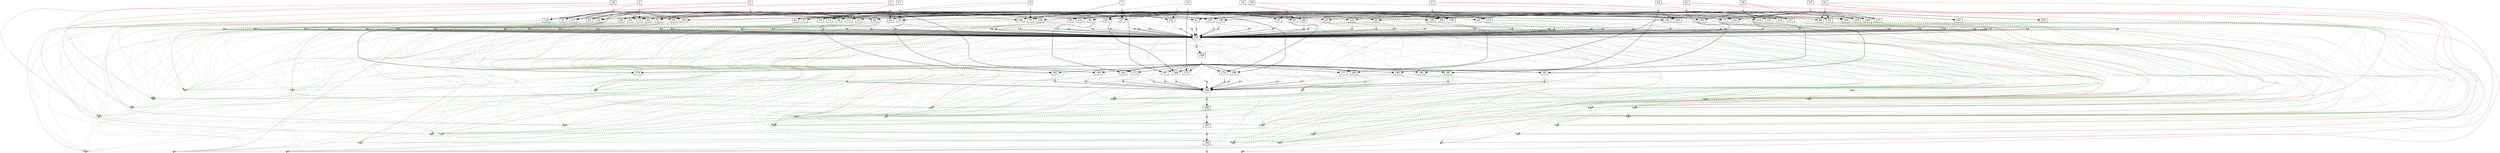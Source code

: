 strict digraph  {
	node [label="\N"];
	1	 [height=0,
		shape=rect,
		size=13.29,
		width=0];
	2	 [fillcolor=gray,
		height=0.1,
		label="",
		shape=rect,
		size=0,
		style=filled,
		width=0.1];
	1 -> 2	 [color=gray,
		size=12551172.0];
	201	 [fillcolor="#88bb88",
		height=0.1,
		label="",
		shape=rect,
		size=0,
		style=filled,
		width=0.1];
	1 -> 201	 [color="#dd7777",
		size=3381658.0,
		weight=0];
	202	 [fillcolor="#88bb88",
		height=0.1,
		label="",
		shape=rect,
		size=0,
		style=filled,
		width=0.1];
	1 -> 202	 [color="#dd7777",
		size=3381658.0,
		weight=0];
	33	 [height=0,
		shape=rect,
		size=10.55,
		width=0];
	2 -> 33	 [size=0];
	35	 [height=0,
		shape=rect,
		size=10.35,
		width=0];
	2 -> 35	 [size=0];
	37	 [height=0,
		shape=rect,
		size=10.59,
		width=0];
	2 -> 37	 [size=0];
	39	 [height=0,
		shape=rect,
		size=10.68,
		width=0];
	2 -> 39	 [size=0];
	47	 [height=0,
		shape=rect,
		size=10.54,
		width=0];
	2 -> 47	 [size=0];
	55	 [height=0,
		shape=rect,
		size=10.58,
		width=0];
	2 -> 55	 [size=0];
	71	 [height=0,
		shape=rect,
		size=10.48,
		width=0];
	2 -> 71	 [size=0];
	117	 [height=0,
		shape=rect,
		size=10.59,
		width=0];
	2 -> 117	 [size=0];
	121	 [height=0,
		shape=rect,
		size=10.42,
		width=0];
	2 -> 121	 [size=0];
	139	 [height=0,
		shape=rect,
		size=10.6,
		width=0];
	2 -> 139	 [size=0];
	161	 [height=0,
		shape=rect,
		size=11.07,
		width=0];
	2 -> 161	 [size=0];
	3	 [height=0,
		shape=rect,
		size=13.49,
		width=0];
	4	 [fillcolor=gray,
		height=0.1,
		label="",
		shape=rect,
		size=0,
		style=filled,
		width=0.1];
	3 -> 4	 [color=gray,
		size=12538916.0];
	203	 [fillcolor="#88bb88",
		height=0.1,
		label="",
		shape=rect,
		size=0,
		style=filled,
		width=0.1];
	3 -> 203	 [color="#dd7777",
		size=3381658.0,
		weight=0];
	204	 [fillcolor="#88bb88",
		height=0.1,
		label="",
		shape=rect,
		size=0,
		style=filled,
		width=0.1];
	3 -> 204	 [color="#dd7777",
		size=3381658.0,
		weight=0];
	41	 [height=0,
		shape=rect,
		size=10.58,
		width=0];
	4 -> 41	 [size=0];
	43	 [height=0,
		shape=rect,
		size=10.62,
		width=0];
	4 -> 43	 [size=0];
	45	 [height=0,
		shape=rect,
		size=10.55,
		width=0];
	4 -> 45	 [size=0];
	57	 [height=0,
		shape=rect,
		size=10.81,
		width=0];
	4 -> 57	 [size=0];
	105	 [height=0,
		shape=rect,
		size=10.55,
		width=0];
	4 -> 105	 [size=0];
	119	 [height=0,
		shape=rect,
		size=10.51,
		width=0];
	4 -> 119	 [size=0];
	149	 [height=0,
		shape=rect,
		size=10.61,
		width=0];
	4 -> 149	 [size=0];
	163	 [height=0,
		shape=rect,
		size=10.71,
		width=0];
	4 -> 163	 [size=0];
	5	 [height=0,
		shape=rect,
		size=13.71,
		width=0];
	6	 [fillcolor=gray,
		height=0.1,
		label="",
		shape=rect,
		size=0,
		style=filled,
		width=0.1];
	5 -> 6	 [color=gray,
		size=12562500.0];
	205	 [fillcolor="#88bb88",
		height=0.1,
		label="",
		shape=rect,
		size=0,
		style=filled,
		width=0.1];
	5 -> 205	 [color="#dd7777",
		size=3381658.0,
		weight=0];
	206	 [fillcolor="#88bb88",
		height=0.1,
		label="",
		shape=rect,
		size=0,
		style=filled,
		width=0.1];
	5 -> 206	 [color="#dd7777",
		size=3381658.0,
		weight=0];
	6 -> 47	 [size=0];
	49	 [height=0,
		shape=rect,
		size=10.6,
		width=0];
	6 -> 49	 [size=0];
	51	 [height=0,
		shape=rect,
		size=10.55,
		width=0];
	6 -> 51	 [size=0];
	53	 [height=0,
		shape=rect,
		size=10.44,
		width=0];
	6 -> 53	 [size=0];
	93	 [height=0,
		shape=rect,
		size=10.49,
		width=0];
	6 -> 93	 [size=0];
	165	 [height=0,
		shape=rect,
		size=10.32,
		width=0];
	6 -> 165	 [size=0];
	7	 [height=0,
		shape=rect,
		size=13.36,
		width=0];
	8	 [fillcolor=gray,
		height=0.1,
		label="",
		shape=rect,
		size=0,
		style=filled,
		width=0.1];
	7 -> 8	 [color=gray,
		size=12525738.0];
	207	 [fillcolor="#88bb88",
		height=0.1,
		label="",
		shape=rect,
		size=0,
		style=filled,
		width=0.1];
	7 -> 207	 [color="#dd7777",
		size=3381658.0,
		weight=0];
	208	 [fillcolor="#88bb88",
		height=0.1,
		label="",
		shape=rect,
		size=0,
		style=filled,
		width=0.1];
	7 -> 208	 [color="#dd7777",
		size=3381658.0,
		weight=0];
	8 -> 41	 [size=0];
	8 -> 55	 [size=0];
	8 -> 57	 [size=0];
	59	 [height=0,
		shape=rect,
		size=10.46,
		width=0];
	8 -> 59	 [size=0];
	61	 [height=0,
		shape=rect,
		size=10.63,
		width=0];
	8 -> 61	 [size=0];
	63	 [height=0,
		shape=rect,
		size=10.61,
		width=0];
	8 -> 63	 [size=0];
	65	 [height=0,
		shape=rect,
		size=10.57,
		width=0];
	8 -> 65	 [size=0];
	67	 [height=0,
		shape=rect,
		size=10.69,
		width=0];
	8 -> 67	 [size=0];
	69	 [height=0,
		shape=rect,
		size=10.6,
		width=0];
	8 -> 69	 [size=0];
	95	 [height=0,
		shape=rect,
		size=10.56,
		width=0];
	8 -> 95	 [size=0];
	141	 [height=0,
		shape=rect,
		size=10.62,
		width=0];
	8 -> 141	 [size=0];
	151	 [height=0,
		shape=rect,
		size=10.57,
		width=0];
	8 -> 151	 [size=0];
	167	 [height=0,
		shape=rect,
		size=10.87,
		width=0];
	8 -> 167	 [size=0];
	9	 [height=0,
		shape=rect,
		size=13.5,
		width=0];
	10	 [fillcolor=gray,
		height=0.1,
		label="",
		shape=rect,
		size=0,
		style=filled,
		width=0.1];
	9 -> 10	 [color=gray,
		size=12576398.0];
	209	 [fillcolor="#88bb88",
		height=0.1,
		label="",
		shape=rect,
		size=0,
		style=filled,
		width=0.1];
	9 -> 209	 [color="#dd7777",
		size=3381658.0,
		weight=0];
	210	 [fillcolor="#88bb88",
		height=0.1,
		label="",
		shape=rect,
		size=0,
		style=filled,
		width=0.1];
	9 -> 210	 [color="#dd7777",
		size=3381658.0,
		weight=0];
	10 -> 33	 [size=0];
	10 -> 71	 [size=0];
	73	 [height=0,
		shape=rect,
		size=10.45,
		width=0];
	10 -> 73	 [size=0];
	75	 [height=0,
		shape=rect,
		size=10.72,
		width=0];
	10 -> 75	 [size=0];
	77	 [height=0,
		shape=rect,
		size=10.4,
		width=0];
	10 -> 77	 [size=0];
	79	 [height=0,
		shape=rect,
		size=10.66,
		width=0];
	10 -> 79	 [size=0];
	107	 [height=0,
		shape=rect,
		size=10.72,
		width=0];
	10 -> 107	 [size=0];
	143	 [height=0,
		shape=rect,
		size=10.68,
		width=0];
	10 -> 143	 [size=0];
	169	 [height=0,
		shape=rect,
		size=10.6,
		width=0];
	10 -> 169	 [size=0];
	11	 [height=0,
		shape=rect,
		size=13.29,
		width=0];
	12	 [fillcolor=gray,
		height=0.1,
		label="",
		shape=rect,
		size=0,
		style=filled,
		width=0.1];
	11 -> 12	 [color=gray,
		size=12534558.0];
	211	 [fillcolor="#88bb88",
		height=0.1,
		label="",
		shape=rect,
		size=0,
		style=filled,
		width=0.1];
	11 -> 211	 [color="#dd7777",
		size=3381658.0,
		weight=0];
	212	 [fillcolor="#88bb88",
		height=0.1,
		label="",
		shape=rect,
		size=0,
		style=filled,
		width=0.1];
	11 -> 212	 [color="#dd7777",
		size=3381658.0,
		weight=0];
	12 -> 35	 [size=0];
	12 -> 51	 [size=0];
	12 -> 73	 [size=0];
	12 -> 79	 [size=0];
	81	 [height=0,
		shape=rect,
		size=10.67,
		width=0];
	12 -> 81	 [size=0];
	83	 [height=0,
		shape=rect,
		size=10.63,
		width=0];
	12 -> 83	 [size=0];
	123	 [height=0,
		shape=rect,
		size=10.28,
		width=0];
	12 -> 123	 [size=0];
	171	 [height=0,
		shape=rect,
		size=10.51,
		width=0];
	12 -> 171	 [size=0];
	13	 [height=0,
		shape=rect,
		size=13.35,
		width=0];
	14	 [fillcolor=gray,
		height=0.1,
		label="",
		shape=rect,
		size=0,
		style=filled,
		width=0.1];
	13 -> 14	 [color=gray,
		size=12533178.0];
	213	 [fillcolor="#88bb88",
		height=0.1,
		label="",
		shape=rect,
		size=0,
		style=filled,
		width=0.1];
	13 -> 213	 [color="#dd7777",
		size=3381658.0,
		weight=0];
	214	 [fillcolor="#88bb88",
		height=0.1,
		label="",
		shape=rect,
		size=0,
		style=filled,
		width=0.1];
	13 -> 214	 [color="#dd7777",
		size=3381658.0,
		weight=0];
	14 -> 59	 [size=0];
	14 -> 75	 [size=0];
	14 -> 83	 [size=0];
	85	 [height=0,
		shape=rect,
		size=10.6,
		width=0];
	14 -> 85	 [size=0];
	87	 [height=0,
		shape=rect,
		size=10.56,
		width=0];
	14 -> 87	 [size=0];
	89	 [height=0,
		shape=rect,
		size=10.52,
		width=0];
	14 -> 89	 [size=0];
	91	 [height=0,
		shape=rect,
		size=10.57,
		width=0];
	14 -> 91	 [size=0];
	97	 [height=0,
		shape=rect,
		size=10.63,
		width=0];
	14 -> 97	 [size=0];
	129	 [height=0,
		shape=rect,
		size=10.66,
		width=0];
	14 -> 129	 [size=0];
	173	 [height=0,
		shape=rect,
		size=10.58,
		width=0];
	14 -> 173	 [size=0];
	15	 [height=0,
		shape=rect,
		size=13.88,
		width=0];
	16	 [fillcolor=gray,
		height=0.1,
		label="",
		shape=rect,
		size=0,
		style=filled,
		width=0.1];
	15 -> 16	 [color=gray,
		size=12563358.0];
	215	 [fillcolor="#88bb88",
		height=0.1,
		label="",
		shape=rect,
		size=0,
		style=filled,
		width=0.1];
	15 -> 215	 [color="#dd7777",
		size=3381658.0,
		weight=0];
	216	 [fillcolor="#88bb88",
		height=0.1,
		label="",
		shape=rect,
		size=0,
		style=filled,
		width=0.1];
	15 -> 216	 [color="#dd7777",
		size=3381658.0,
		weight=0];
	16 -> 43	 [size=0];
	16 -> 53	 [size=0];
	16 -> 87	 [size=0];
	16 -> 93	 [size=0];
	16 -> 95	 [size=0];
	16 -> 97	 [size=0];
	99	 [height=0,
		shape=rect,
		size=10.59,
		width=0];
	16 -> 99	 [size=0];
	101	 [height=0,
		shape=rect,
		size=10.62,
		width=0];
	16 -> 101	 [size=0];
	103	 [height=0,
		shape=rect,
		size=10.67,
		width=0];
	16 -> 103	 [size=0];
	109	 [height=0,
		shape=rect,
		size=10.57,
		width=0];
	16 -> 109	 [size=0];
	125	 [height=0,
		shape=rect,
		size=10.76,
		width=0];
	16 -> 125	 [size=0];
	175	 [height=0,
		shape=rect,
		size=10.43,
		width=0];
	16 -> 175	 [size=0];
	17	 [height=0,
		shape=rect,
		size=13.5,
		width=0];
	18	 [fillcolor=gray,
		height=0.1,
		label="",
		shape=rect,
		size=0,
		style=filled,
		width=0.1];
	17 -> 18	 [color=gray,
		size=12571934.0];
	217	 [fillcolor="#88bb88",
		height=0.1,
		label="",
		shape=rect,
		size=0,
		style=filled,
		width=0.1];
	17 -> 217	 [color="#dd7777",
		size=3381658.0,
		weight=0];
	218	 [fillcolor="#88bb88",
		height=0.1,
		label="",
		shape=rect,
		size=0,
		style=filled,
		width=0.1];
	17 -> 218	 [color="#dd7777",
		size=3381658.0,
		weight=0];
	18 -> 99	 [size=0];
	18 -> 105	 [size=0];
	18 -> 107	 [size=0];
	18 -> 109	 [size=0];
	111	 [height=0,
		shape=rect,
		size=10.52,
		width=0];
	18 -> 111	 [size=0];
	113	 [height=0,
		shape=rect,
		size=10.48,
		width=0];
	18 -> 113	 [size=0];
	115	 [height=0,
		shape=rect,
		size=10.59,
		width=0];
	18 -> 115	 [size=0];
	177	 [height=0,
		shape=rect,
		size=10.73,
		width=0];
	18 -> 177	 [size=0];
	19	 [height=0,
		shape=rect,
		size=13.83,
		width=0];
	20	 [fillcolor=gray,
		height=0.1,
		label="",
		shape=rect,
		size=0,
		style=filled,
		width=0.1];
	19 -> 20	 [color=gray,
		size=12554650.0];
	219	 [fillcolor="#88bb88",
		height=0.1,
		label="",
		shape=rect,
		size=0,
		style=filled,
		width=0.1];
	19 -> 219	 [color="#dd7777",
		size=3381658.0,
		weight=0];
	220	 [fillcolor="#88bb88",
		height=0.1,
		label="",
		shape=rect,
		size=0,
		style=filled,
		width=0.1];
	19 -> 220	 [color="#dd7777",
		size=3381658.0,
		weight=0];
	20 -> 37	 [size=0];
	20 -> 61	 [size=0];
	20 -> 111	 [size=0];
	20 -> 117	 [size=0];
	20 -> 119	 [size=0];
	153	 [height=0,
		shape=rect,
		size=10.61,
		width=0];
	20 -> 153	 [size=0];
	179	 [height=0,
		shape=rect,
		size=10.67,
		width=0];
	20 -> 179	 [size=0];
	21	 [height=0,
		shape=rect,
		size=13.39,
		width=0];
	22	 [fillcolor=gray,
		height=0.1,
		label="",
		shape=rect,
		size=0,
		style=filled,
		width=0.1];
	21 -> 22	 [color=gray,
		size=12533576.0];
	221	 [fillcolor="#88bb88",
		height=0.1,
		label="",
		shape=rect,
		size=0,
		style=filled,
		width=0.1];
	21 -> 221	 [color="#dd7777",
		size=3381658.0,
		weight=0];
	222	 [fillcolor="#88bb88",
		height=0.1,
		label="",
		shape=rect,
		size=0,
		style=filled,
		width=0.1];
	21 -> 222	 [color="#dd7777",
		size=3381658.0,
		weight=0];
	22 -> 45	 [size=0];
	22 -> 121	 [size=0];
	22 -> 123	 [size=0];
	22 -> 125	 [size=0];
	127	 [height=0,
		shape=rect,
		size=10.67,
		width=0];
	22 -> 127	 [size=0];
	145	 [height=0,
		shape=rect,
		size=10.46,
		width=0];
	22 -> 145	 [size=0];
	181	 [height=0,
		shape=rect,
		size=10.69,
		width=0];
	22 -> 181	 [size=0];
	23	 [height=0,
		shape=rect,
		size=13.79,
		width=0];
	24	 [fillcolor=gray,
		height=0.1,
		label="",
		shape=rect,
		size=0,
		style=filled,
		width=0.1];
	23 -> 24	 [color=gray,
		size=12540288.0];
	223	 [fillcolor="#88bb88",
		height=0.1,
		label="",
		shape=rect,
		size=0,
		style=filled,
		width=0.1];
	23 -> 223	 [color="#dd7777",
		size=3381658.0,
		weight=0];
	224	 [fillcolor="#88bb88",
		height=0.1,
		label="",
		shape=rect,
		size=0,
		style=filled,
		width=0.1];
	23 -> 224	 [color="#dd7777",
		size=3381658.0,
		weight=0];
	24 -> 63	 [size=0];
	24 -> 101	 [size=0];
	183	 [height=0,
		shape=rect,
		size=10.43,
		width=0];
	24 -> 183	 [size=0];
	25	 [height=0,
		shape=rect,
		size=13.75,
		width=0];
	26	 [fillcolor=gray,
		height=0.1,
		label="",
		shape=rect,
		size=0,
		style=filled,
		width=0.1];
	25 -> 26	 [color=gray,
		size=12506088.0];
	225	 [fillcolor="#88bb88",
		height=0.1,
		label="",
		shape=rect,
		size=0,
		style=filled,
		width=0.1];
	25 -> 225	 [color="#dd7777",
		size=3381658.0,
		weight=0];
	226	 [fillcolor="#88bb88",
		height=0.1,
		label="",
		shape=rect,
		size=0,
		style=filled,
		width=0.1];
	25 -> 226	 [color="#dd7777",
		size=3381658.0,
		weight=0];
	26 -> 65	 [size=0];
	26 -> 81	 [size=0];
	26 -> 113	 [size=0];
	26 -> 127	 [size=0];
	26 -> 129	 [size=0];
	131	 [height=0,
		shape=rect,
		size=10.5,
		width=0];
	26 -> 131	 [size=0];
	133	 [height=0,
		shape=rect,
		size=10.58,
		width=0];
	26 -> 133	 [size=0];
	135	 [height=0,
		shape=rect,
		size=10.49,
		width=0];
	26 -> 135	 [size=0];
	137	 [height=0,
		shape=rect,
		size=10.64,
		width=0];
	26 -> 137	 [size=0];
	185	 [height=0,
		shape=rect,
		size=10.63,
		width=0];
	26 -> 185	 [size=0];
	27	 [height=0,
		shape=rect,
		size=13.53,
		width=0];
	28	 [fillcolor=gray,
		height=0.1,
		label="",
		shape=rect,
		size=0,
		style=filled,
		width=0.1];
	27 -> 28	 [color=gray,
		size=12528120.0];
	227	 [fillcolor="#88bb88",
		height=0.1,
		label="",
		shape=rect,
		size=0,
		style=filled,
		width=0.1];
	27 -> 227	 [color="#dd7777",
		size=3381658.0,
		weight=0];
	228	 [fillcolor="#88bb88",
		height=0.1,
		label="",
		shape=rect,
		size=0,
		style=filled,
		width=0.1];
	27 -> 228	 [color="#dd7777",
		size=3381658.0,
		weight=0];
	28 -> 103	 [size=0];
	28 -> 133	 [size=0];
	28 -> 139	 [size=0];
	28 -> 141	 [size=0];
	28 -> 143	 [size=0];
	28 -> 145	 [size=0];
	147	 [height=0,
		shape=rect,
		size=10.73,
		width=0];
	28 -> 147	 [size=0];
	187	 [height=0,
		shape=rect,
		size=10.59,
		width=0];
	28 -> 187	 [size=0];
	29	 [height=0,
		shape=rect,
		size=13.48,
		width=0];
	30	 [fillcolor=gray,
		height=0.1,
		label="",
		shape=rect,
		size=0,
		style=filled,
		width=0.1];
	29 -> 30	 [color=gray,
		size=12505926.0];
	229	 [fillcolor="#88bb88",
		height=0.1,
		label="",
		shape=rect,
		size=0,
		style=filled,
		width=0.1];
	29 -> 229	 [color="#dd7777",
		size=3381658.0,
		weight=0];
	230	 [fillcolor="#88bb88",
		height=0.1,
		label="",
		shape=rect,
		size=0,
		style=filled,
		width=0.1];
	29 -> 230	 [color="#dd7777",
		size=3381658.0,
		weight=0];
	30 -> 39	 [size=0];
	30 -> 67	 [size=0];
	30 -> 89	 [size=0];
	30 -> 115	 [size=0];
	30 -> 135	 [size=0];
	30 -> 149	 [size=0];
	30 -> 151	 [size=0];
	30 -> 153	 [size=0];
	189	 [height=0,
		shape=rect,
		size=10.6,
		width=0];
	30 -> 189	 [size=0];
	31	 [height=0,
		shape=rect,
		size=13.38,
		width=0];
	32	 [fillcolor=gray,
		height=0.1,
		label="",
		shape=rect,
		size=0,
		style=filled,
		width=0.1];
	31 -> 32	 [color=gray,
		size=12551690.0];
	231	 [fillcolor="#88bb88",
		height=0.1,
		label="",
		shape=rect,
		size=0,
		style=filled,
		width=0.1];
	31 -> 231	 [color="#dd7777",
		size=3381658.0,
		weight=0];
	232	 [fillcolor="#88bb88",
		height=0.1,
		label="",
		shape=rect,
		size=0,
		style=filled,
		width=0.1];
	31 -> 232	 [color="#dd7777",
		size=3381658.0,
		weight=0];
	32 -> 69	 [size=0];
	32 -> 77	 [size=0];
	32 -> 91	 [size=0];
	32 -> 137	 [size=0];
	155	 [height=0,
		shape=rect,
		size=10.44,
		width=0];
	32 -> 155	 [size=0];
	191	 [height=0,
		shape=rect,
		size=10.51,
		width=0];
	32 -> 191	 [size=0];
	34	 [fillcolor=gray,
		height=0.1,
		label="",
		shape=rect,
		size=0,
		style=filled,
		width=0.1];
	33 -> 34	 [color=gray,
		size=17023040.0];
	33 -> 201	 [color="#77aa77",
		size=0,
		style=dashed,
		weight=0];
	33 -> 202	 [color="#77aa77",
		size=0,
		style=dashed,
		weight=0];
	33 -> 209	 [color="#77aa77",
		size=0,
		style=dashed,
		weight=0];
	33 -> 210	 [color="#77aa77",
		size=0,
		style=dashed,
		weight=0];
	157	 [height=0,
		shape=rect,
		size=4.96,
		width=0];
	34 -> 157	 [size=339934.0];
	36	 [fillcolor=gray,
		height=0.1,
		label="",
		shape=rect,
		size=0,
		style=filled,
		width=0.1];
	35 -> 36	 [color=gray,
		size=16981200.0];
	35 -> 201	 [color="#77aa77",
		size=0,
		style=dashed,
		weight=0];
	35 -> 202	 [color="#77aa77",
		size=0,
		style=dashed,
		weight=0];
	35 -> 211	 [color="#77aa77",
		size=0,
		style=dashed,
		weight=0];
	35 -> 212	 [color="#77aa77",
		size=0,
		style=dashed,
		weight=0];
	36 -> 157	 [size=339934.0];
	38	 [fillcolor=gray,
		height=0.1,
		label="",
		shape=rect,
		size=0,
		style=filled,
		width=0.1];
	37 -> 38	 [color=gray,
		size=17001292.0];
	37 -> 201	 [color="#77aa77",
		size=0,
		style=dashed,
		weight=0];
	37 -> 202	 [color="#77aa77",
		size=0,
		style=dashed,
		weight=0];
	37 -> 219	 [color="#77aa77",
		size=0,
		style=dashed,
		weight=0];
	37 -> 220	 [color="#77aa77",
		size=0,
		style=dashed,
		weight=0];
	38 -> 157	 [size=339934.0];
	40	 [fillcolor=gray,
		height=0.1,
		label="",
		shape=rect,
		size=0,
		style=filled,
		width=0.1];
	39 -> 40	 [color=gray,
		size=16952568.0];
	39 -> 201	 [color="#77aa77",
		size=0,
		style=dashed,
		weight=0];
	39 -> 202	 [color="#77aa77",
		size=0,
		style=dashed,
		weight=0];
	39 -> 229	 [color="#77aa77",
		size=0,
		style=dashed,
		weight=0];
	39 -> 230	 [color="#77aa77",
		size=0,
		style=dashed,
		weight=0];
	40 -> 157	 [size=339934.0];
	42	 [fillcolor=gray,
		height=0.1,
		label="",
		shape=rect,
		size=0,
		style=filled,
		width=0.1];
	41 -> 42	 [color=gray,
		size=16960124.0];
	41 -> 203	 [color="#77aa77",
		size=0,
		style=dashed,
		weight=0];
	41 -> 204	 [color="#77aa77",
		size=0,
		style=dashed,
		weight=0];
	41 -> 207	 [color="#77aa77",
		size=0,
		style=dashed,
		weight=0];
	41 -> 208	 [color="#77aa77",
		size=0,
		style=dashed,
		weight=0];
	42 -> 157	 [size=339934.0];
	44	 [fillcolor=gray,
		height=0.1,
		label="",
		shape=rect,
		size=0,
		style=filled,
		width=0.1];
	43 -> 44	 [color=gray,
		size=16997744.0];
	43 -> 203	 [color="#77aa77",
		size=0,
		style=dashed,
		weight=0];
	43 -> 204	 [color="#77aa77",
		size=0,
		style=dashed,
		weight=0];
	43 -> 215	 [color="#77aa77",
		size=0,
		style=dashed,
		weight=0];
	43 -> 216	 [color="#77aa77",
		size=0,
		style=dashed,
		weight=0];
	44 -> 157	 [size=339934.0];
	46	 [fillcolor=gray,
		height=0.1,
		label="",
		shape=rect,
		size=0,
		style=filled,
		width=0.1];
	45 -> 46	 [color=gray,
		size=16967962.0];
	45 -> 203	 [color="#77aa77",
		size=0,
		style=dashed,
		weight=0];
	45 -> 204	 [color="#77aa77",
		size=0,
		style=dashed,
		weight=0];
	45 -> 221	 [color="#77aa77",
		size=0,
		style=dashed,
		weight=0];
	45 -> 222	 [color="#77aa77",
		size=0,
		style=dashed,
		weight=0];
	46 -> 157	 [size=339934.0];
	48	 [fillcolor=gray,
		height=0.1,
		label="",
		shape=rect,
		size=0,
		style=filled,
		width=0.1];
	47 -> 48	 [color=gray,
		size=17009142.0];
	47 -> 201	 [color="#77aa77",
		size=0,
		style=dashed,
		weight=0];
	47 -> 202	 [color="#77aa77",
		size=0,
		style=dashed,
		weight=0];
	47 -> 205	 [color="#77aa77",
		size=0,
		style=dashed,
		weight=0];
	47 -> 206	 [color="#77aa77",
		size=0,
		style=dashed,
		weight=0];
	48 -> 157	 [size=339934.0];
	50	 [fillcolor=gray,
		height=0.1,
		label="",
		shape=rect,
		size=0,
		style=filled,
		width=0.1];
	49 -> 50	 [color=gray,
		size=8680354.0];
	49 -> 205	 [color="#77aa77",
		size=0,
		style=dashed,
		weight=0];
	49 -> 206	 [color="#77aa77",
		size=0,
		style=dashed,
		weight=0];
	50 -> 157	 [size=339934.0];
	52	 [fillcolor=gray,
		height=0.1,
		label="",
		shape=rect,
		size=0,
		style=filled,
		width=0.1];
	51 -> 52	 [color=gray,
		size=16992528.0];
	51 -> 205	 [color="#77aa77",
		size=0,
		style=dashed,
		weight=0];
	51 -> 206	 [color="#77aa77",
		size=0,
		style=dashed,
		weight=0];
	51 -> 211	 [color="#77aa77",
		size=0,
		style=dashed,
		weight=0];
	51 -> 212	 [color="#77aa77",
		size=0,
		style=dashed,
		weight=0];
	52 -> 157	 [size=339934.0];
	54	 [fillcolor=gray,
		height=0.1,
		label="",
		shape=rect,
		size=0,
		style=filled,
		width=0.1];
	53 -> 54	 [color=gray,
		size=17021328.0];
	53 -> 205	 [color="#77aa77",
		size=0,
		style=dashed,
		weight=0];
	53 -> 206	 [color="#77aa77",
		size=0,
		style=dashed,
		weight=0];
	53 -> 215	 [color="#77aa77",
		size=0,
		style=dashed,
		weight=0];
	53 -> 216	 [color="#77aa77",
		size=0,
		style=dashed,
		weight=0];
	54 -> 157	 [size=339934.0];
	56	 [fillcolor=gray,
		height=0.1,
		label="",
		shape=rect,
		size=0,
		style=filled,
		width=0.1];
	55 -> 56	 [color=gray,
		size=16972380.0];
	55 -> 201	 [color="#77aa77",
		size=0,
		style=dashed,
		weight=0];
	55 -> 202	 [color="#77aa77",
		size=0,
		style=dashed,
		weight=0];
	55 -> 207	 [color="#77aa77",
		size=0,
		style=dashed,
		weight=0];
	55 -> 208	 [color="#77aa77",
		size=0,
		style=dashed,
		weight=0];
	56 -> 157	 [size=339934.0];
	58	 [fillcolor=gray,
		height=0.1,
		label="",
		shape=rect,
		size=0,
		style=filled,
		width=0.1];
	57 -> 58	 [color=gray,
		size=16960124.0];
	57 -> 203	 [color="#77aa77",
		size=0,
		style=dashed,
		weight=0];
	57 -> 204	 [color="#77aa77",
		size=0,
		style=dashed,
		weight=0];
	57 -> 207	 [color="#77aa77",
		size=0,
		style=dashed,
		weight=0];
	57 -> 208	 [color="#77aa77",
		size=0,
		style=dashed,
		weight=0];
	58 -> 157	 [size=339934.0];
	60	 [fillcolor=gray,
		height=0.1,
		label="",
		shape=rect,
		size=0,
		style=filled,
		width=0.1];
	59 -> 60	 [color=gray,
		size=16954386.0];
	59 -> 207	 [color="#77aa77",
		size=0,
		style=dashed,
		weight=0];
	59 -> 208	 [color="#77aa77",
		size=0,
		style=dashed,
		weight=0];
	59 -> 213	 [color="#77aa77",
		size=0,
		style=dashed,
		weight=0];
	59 -> 214	 [color="#77aa77",
		size=0,
		style=dashed,
		weight=0];
	60 -> 157	 [size=339934.0];
	62	 [fillcolor=gray,
		height=0.1,
		label="",
		shape=rect,
		size=0,
		style=filled,
		width=0.1];
	61 -> 62	 [color=gray,
		size=16975858.0];
	61 -> 207	 [color="#77aa77",
		size=0,
		style=dashed,
		weight=0];
	61 -> 208	 [color="#77aa77",
		size=0,
		style=dashed,
		weight=0];
	61 -> 219	 [color="#77aa77",
		size=0,
		style=dashed,
		weight=0];
	61 -> 220	 [color="#77aa77",
		size=0,
		style=dashed,
		weight=0];
	62 -> 157	 [size=339934.0];
	64	 [fillcolor=gray,
		height=0.1,
		label="",
		shape=rect,
		size=0,
		style=filled,
		width=0.1];
	63 -> 64	 [color=gray,
		size=16961496.0];
	63 -> 207	 [color="#77aa77",
		size=0,
		style=dashed,
		weight=0];
	63 -> 208	 [color="#77aa77",
		size=0,
		style=dashed,
		weight=0];
	63 -> 223	 [color="#77aa77",
		size=0,
		style=dashed,
		weight=0];
	63 -> 224	 [color="#77aa77",
		size=0,
		style=dashed,
		weight=0];
	64 -> 157	 [size=339934.0];
	66	 [fillcolor=gray,
		height=0.1,
		label="",
		shape=rect,
		size=0,
		style=filled,
		width=0.1];
	65 -> 66	 [color=gray,
		size=16927296.0];
	65 -> 207	 [color="#77aa77",
		size=0,
		style=dashed,
		weight=0];
	65 -> 208	 [color="#77aa77",
		size=0,
		style=dashed,
		weight=0];
	65 -> 225	 [color="#77aa77",
		size=0,
		style=dashed,
		weight=0];
	65 -> 226	 [color="#77aa77",
		size=0,
		style=dashed,
		weight=0];
	66 -> 157	 [size=339934.0];
	68	 [fillcolor=gray,
		height=0.1,
		label="",
		shape=rect,
		size=0,
		style=filled,
		width=0.1];
	67 -> 68	 [color=gray,
		size=16927134.0];
	67 -> 207	 [color="#77aa77",
		size=0,
		style=dashed,
		weight=0];
	67 -> 208	 [color="#77aa77",
		size=0,
		style=dashed,
		weight=0];
	67 -> 229	 [color="#77aa77",
		size=0,
		style=dashed,
		weight=0];
	67 -> 230	 [color="#77aa77",
		size=0,
		style=dashed,
		weight=0];
	68 -> 157	 [size=339934.0];
	70	 [fillcolor=gray,
		height=0.1,
		label="",
		shape=rect,
		size=0,
		style=filled,
		width=0.1];
	69 -> 70	 [color=gray,
		size=16972898.0];
	69 -> 207	 [color="#77aa77",
		size=0,
		style=dashed,
		weight=0];
	69 -> 208	 [color="#77aa77",
		size=0,
		style=dashed,
		weight=0];
	69 -> 231	 [color="#77aa77",
		size=0,
		style=dashed,
		weight=0];
	69 -> 232	 [color="#77aa77",
		size=0,
		style=dashed,
		weight=0];
	70 -> 157	 [size=339934.0];
	72	 [fillcolor=gray,
		height=0.1,
		label="",
		shape=rect,
		size=0,
		style=filled,
		width=0.1];
	71 -> 72	 [color=gray,
		size=17023040.0];
	71 -> 201	 [color="#77aa77",
		size=0,
		style=dashed,
		weight=0];
	71 -> 202	 [color="#77aa77",
		size=0,
		style=dashed,
		weight=0];
	71 -> 209	 [color="#77aa77",
		size=0,
		style=dashed,
		weight=0];
	71 -> 210	 [color="#77aa77",
		size=0,
		style=dashed,
		weight=0];
	72 -> 157	 [size=339934.0];
	74	 [fillcolor=gray,
		height=0.1,
		label="",
		shape=rect,
		size=0,
		style=filled,
		width=0.1];
	73 -> 74	 [color=gray,
		size=17006426.0];
	73 -> 209	 [color="#77aa77",
		size=0,
		style=dashed,
		weight=0];
	73 -> 210	 [color="#77aa77",
		size=0,
		style=dashed,
		weight=0];
	73 -> 211	 [color="#77aa77",
		size=0,
		style=dashed,
		weight=0];
	73 -> 212	 [color="#77aa77",
		size=0,
		style=dashed,
		weight=0];
	74 -> 157	 [size=339934.0];
	76	 [fillcolor=gray,
		height=0.1,
		label="",
		shape=rect,
		size=0,
		style=filled,
		width=0.1];
	75 -> 76	 [color=gray,
		size=17005046.0];
	75 -> 209	 [color="#77aa77",
		size=0,
		style=dashed,
		weight=0];
	75 -> 210	 [color="#77aa77",
		size=0,
		style=dashed,
		weight=0];
	75 -> 213	 [color="#77aa77",
		size=0,
		style=dashed,
		weight=0];
	75 -> 214	 [color="#77aa77",
		size=0,
		style=dashed,
		weight=0];
	76 -> 157	 [size=339934.0];
	78	 [fillcolor=gray,
		height=0.1,
		label="",
		shape=rect,
		size=0,
		style=filled,
		width=0.1];
	77 -> 78	 [color=gray,
		size=17023558.0];
	77 -> 209	 [color="#77aa77",
		size=0,
		style=dashed,
		weight=0];
	77 -> 210	 [color="#77aa77",
		size=0,
		style=dashed,
		weight=0];
	77 -> 231	 [color="#77aa77",
		size=0,
		style=dashed,
		weight=0];
	77 -> 232	 [color="#77aa77",
		size=0,
		style=dashed,
		weight=0];
	78 -> 157	 [size=339934.0];
	80	 [fillcolor=gray,
		height=0.1,
		label="",
		shape=rect,
		size=0,
		style=filled,
		width=0.1];
	79 -> 80	 [color=gray,
		size=17006426.0];
	79 -> 209	 [color="#77aa77",
		size=0,
		style=dashed,
		weight=0];
	79 -> 210	 [color="#77aa77",
		size=0,
		style=dashed,
		weight=0];
	79 -> 211	 [color="#77aa77",
		size=0,
		style=dashed,
		weight=0];
	79 -> 212	 [color="#77aa77",
		size=0,
		style=dashed,
		weight=0];
	80 -> 157	 [size=339934.0];
	82	 [fillcolor=gray,
		height=0.1,
		label="",
		shape=rect,
		size=0,
		style=filled,
		width=0.1];
	81 -> 82	 [color=gray,
		size=16936116.0];
	81 -> 211	 [color="#77aa77",
		size=0,
		style=dashed,
		weight=0];
	81 -> 212	 [color="#77aa77",
		size=0,
		style=dashed,
		weight=0];
	81 -> 225	 [color="#77aa77",
		size=0,
		style=dashed,
		weight=0];
	81 -> 226	 [color="#77aa77",
		size=0,
		style=dashed,
		weight=0];
	82 -> 157	 [size=339934.0];
	84	 [fillcolor=gray,
		height=0.1,
		label="",
		shape=rect,
		size=0,
		style=filled,
		width=0.1];
	83 -> 84	 [color=gray,
		size=16963206.0];
	83 -> 211	 [color="#77aa77",
		size=0,
		style=dashed,
		weight=0];
	83 -> 212	 [color="#77aa77",
		size=0,
		style=dashed,
		weight=0];
	83 -> 213	 [color="#77aa77",
		size=0,
		style=dashed,
		weight=0];
	83 -> 214	 [color="#77aa77",
		size=0,
		style=dashed,
		weight=0];
	84 -> 157	 [size=339934.0];
	86	 [fillcolor=gray,
		height=0.1,
		label="",
		shape=rect,
		size=0,
		style=filled,
		width=0.1];
	85 -> 86	 [color=gray,
		size=8651032.0];
	85 -> 213	 [color="#77aa77",
		size=0,
		style=dashed,
		weight=0];
	85 -> 214	 [color="#77aa77",
		size=0,
		style=dashed,
		weight=0];
	86 -> 157	 [size=339934.0];
	88	 [fillcolor=gray,
		height=0.1,
		label="",
		shape=rect,
		size=0,
		style=filled,
		width=0.1];
	87 -> 88	 [color=gray,
		size=16992006.0];
	87 -> 213	 [color="#77aa77",
		size=0,
		style=dashed,
		weight=0];
	87 -> 214	 [color="#77aa77",
		size=0,
		style=dashed,
		weight=0];
	87 -> 215	 [color="#77aa77",
		size=0,
		style=dashed,
		weight=0];
	87 -> 216	 [color="#77aa77",
		size=0,
		style=dashed,
		weight=0];
	88 -> 157	 [size=339934.0];
	90	 [fillcolor=gray,
		height=0.1,
		label="",
		shape=rect,
		size=0,
		style=filled,
		width=0.1];
	89 -> 90	 [color=gray,
		size=16934574.0];
	89 -> 213	 [color="#77aa77",
		size=0,
		style=dashed,
		weight=0];
	89 -> 214	 [color="#77aa77",
		size=0,
		style=dashed,
		weight=0];
	89 -> 229	 [color="#77aa77",
		size=0,
		style=dashed,
		weight=0];
	89 -> 230	 [color="#77aa77",
		size=0,
		style=dashed,
		weight=0];
	90 -> 157	 [size=339934.0];
	92	 [fillcolor=gray,
		height=0.1,
		label="",
		shape=rect,
		size=0,
		style=filled,
		width=0.1];
	91 -> 92	 [color=gray,
		size=16980338.0];
	91 -> 213	 [color="#77aa77",
		size=0,
		style=dashed,
		weight=0];
	91 -> 214	 [color="#77aa77",
		size=0,
		style=dashed,
		weight=0];
	91 -> 231	 [color="#77aa77",
		size=0,
		style=dashed,
		weight=0];
	91 -> 232	 [color="#77aa77",
		size=0,
		style=dashed,
		weight=0];
	92 -> 157	 [size=339934.0];
	94	 [fillcolor=gray,
		height=0.1,
		label="",
		shape=rect,
		size=0,
		style=filled,
		width=0.1];
	93 -> 94	 [color=gray,
		size=17021328.0];
	93 -> 205	 [color="#77aa77",
		size=0,
		style=dashed,
		weight=0];
	93 -> 206	 [color="#77aa77",
		size=0,
		style=dashed,
		weight=0];
	93 -> 215	 [color="#77aa77",
		size=0,
		style=dashed,
		weight=0];
	93 -> 216	 [color="#77aa77",
		size=0,
		style=dashed,
		weight=0];
	94 -> 157	 [size=339934.0];
	96	 [fillcolor=gray,
		height=0.1,
		label="",
		shape=rect,
		size=0,
		style=filled,
		width=0.1];
	95 -> 96	 [color=gray,
		size=16984566.0];
	95 -> 207	 [color="#77aa77",
		size=0,
		style=dashed,
		weight=0];
	95 -> 208	 [color="#77aa77",
		size=0,
		style=dashed,
		weight=0];
	95 -> 215	 [color="#77aa77",
		size=0,
		style=dashed,
		weight=0];
	95 -> 216	 [color="#77aa77",
		size=0,
		style=dashed,
		weight=0];
	96 -> 157	 [size=339934.0];
	98	 [fillcolor=gray,
		height=0.1,
		label="",
		shape=rect,
		size=0,
		style=filled,
		width=0.1];
	97 -> 98	 [color=gray,
		size=16992006.0];
	97 -> 213	 [color="#77aa77",
		size=0,
		style=dashed,
		weight=0];
	97 -> 214	 [color="#77aa77",
		size=0,
		style=dashed,
		weight=0];
	97 -> 215	 [color="#77aa77",
		size=0,
		style=dashed,
		weight=0];
	97 -> 216	 [color="#77aa77",
		size=0,
		style=dashed,
		weight=0];
	98 -> 157	 [size=339934.0];
	100	 [fillcolor=gray,
		height=0.1,
		label="",
		shape=rect,
		size=0,
		style=filled,
		width=0.1];
	99 -> 100	 [color=gray,
		size=17030762.0];
	99 -> 215	 [color="#77aa77",
		size=0,
		style=dashed,
		weight=0];
	99 -> 216	 [color="#77aa77",
		size=0,
		style=dashed,
		weight=0];
	99 -> 217	 [color="#77aa77",
		size=0,
		style=dashed,
		weight=0];
	99 -> 218	 [color="#77aa77",
		size=0,
		style=dashed,
		weight=0];
	100 -> 157	 [size=339934.0];
	102	 [fillcolor=gray,
		height=0.1,
		label="",
		shape=rect,
		size=0,
		style=filled,
		width=0.1];
	101 -> 102	 [color=gray,
		size=16999116.0];
	101 -> 215	 [color="#77aa77",
		size=0,
		style=dashed,
		weight=0];
	101 -> 216	 [color="#77aa77",
		size=0,
		style=dashed,
		weight=0];
	101 -> 223	 [color="#77aa77",
		size=0,
		style=dashed,
		weight=0];
	101 -> 224	 [color="#77aa77",
		size=0,
		style=dashed,
		weight=0];
	102 -> 157	 [size=339934.0];
	104	 [fillcolor=gray,
		height=0.1,
		label="",
		shape=rect,
		size=0,
		style=filled,
		width=0.1];
	103 -> 104	 [color=gray,
		size=16986948.0];
	103 -> 215	 [color="#77aa77",
		size=0,
		style=dashed,
		weight=0];
	103 -> 216	 [color="#77aa77",
		size=0,
		style=dashed,
		weight=0];
	103 -> 227	 [color="#77aa77",
		size=0,
		style=dashed,
		weight=0];
	103 -> 228	 [color="#77aa77",
		size=0,
		style=dashed,
		weight=0];
	104 -> 157	 [size=339934.0];
	106	 [fillcolor=gray,
		height=0.1,
		label="",
		shape=rect,
		size=0,
		style=filled,
		width=0.1];
	105 -> 106	 [color=gray,
		size=17006320.0];
	105 -> 203	 [color="#77aa77",
		size=0,
		style=dashed,
		weight=0];
	105 -> 204	 [color="#77aa77",
		size=0,
		style=dashed,
		weight=0];
	105 -> 217	 [color="#77aa77",
		size=0,
		style=dashed,
		weight=0];
	105 -> 218	 [color="#77aa77",
		size=0,
		style=dashed,
		weight=0];
	106 -> 157	 [size=339934.0];
	108	 [fillcolor=gray,
		height=0.1,
		label="",
		shape=rect,
		size=0,
		style=filled,
		width=0.1];
	107 -> 108	 [color=gray,
		size=17043802.0];
	107 -> 209	 [color="#77aa77",
		size=0,
		style=dashed,
		weight=0];
	107 -> 210	 [color="#77aa77",
		size=0,
		style=dashed,
		weight=0];
	107 -> 217	 [color="#77aa77",
		size=0,
		style=dashed,
		weight=0];
	107 -> 218	 [color="#77aa77",
		size=0,
		style=dashed,
		weight=0];
	108 -> 157	 [size=339934.0];
	110	 [fillcolor=gray,
		height=0.1,
		label="",
		shape=rect,
		size=0,
		style=filled,
		width=0.1];
	109 -> 110	 [color=gray,
		size=17030762.0];
	109 -> 215	 [color="#77aa77",
		size=0,
		style=dashed,
		weight=0];
	109 -> 216	 [color="#77aa77",
		size=0,
		style=dashed,
		weight=0];
	109 -> 217	 [color="#77aa77",
		size=0,
		style=dashed,
		weight=0];
	109 -> 218	 [color="#77aa77",
		size=0,
		style=dashed,
		weight=0];
	110 -> 157	 [size=339934.0];
	112	 [fillcolor=gray,
		height=0.1,
		label="",
		shape=rect,
		size=0,
		style=filled,
		width=0.1];
	111 -> 112	 [color=gray,
		size=17022054.0];
	111 -> 217	 [color="#77aa77",
		size=0,
		style=dashed,
		weight=0];
	111 -> 218	 [color="#77aa77",
		size=0,
		style=dashed,
		weight=0];
	111 -> 219	 [color="#77aa77",
		size=0,
		style=dashed,
		weight=0];
	111 -> 220	 [color="#77aa77",
		size=0,
		style=dashed,
		weight=0];
	112 -> 157	 [size=339934.0];
	114	 [fillcolor=gray,
		height=0.1,
		label="",
		shape=rect,
		size=0,
		style=filled,
		width=0.1];
	113 -> 114	 [color=gray,
		size=16973492.0];
	113 -> 217	 [color="#77aa77",
		size=0,
		style=dashed,
		weight=0];
	113 -> 218	 [color="#77aa77",
		size=0,
		style=dashed,
		weight=0];
	113 -> 225	 [color="#77aa77",
		size=0,
		style=dashed,
		weight=0];
	113 -> 226	 [color="#77aa77",
		size=0,
		style=dashed,
		weight=0];
	114 -> 157	 [size=339934.0];
	116	 [fillcolor=gray,
		height=0.1,
		label="",
		shape=rect,
		size=0,
		style=filled,
		width=0.1];
	115 -> 116	 [color=gray,
		size=16973330.0];
	115 -> 217	 [color="#77aa77",
		size=0,
		style=dashed,
		weight=0];
	115 -> 218	 [color="#77aa77",
		size=0,
		style=dashed,
		weight=0];
	115 -> 229	 [color="#77aa77",
		size=0,
		style=dashed,
		weight=0];
	115 -> 230	 [color="#77aa77",
		size=0,
		style=dashed,
		weight=0];
	116 -> 157	 [size=339934.0];
	118	 [fillcolor=gray,
		height=0.1,
		label="",
		shape=rect,
		size=0,
		style=filled,
		width=0.1];
	117 -> 118	 [color=gray,
		size=17001292.0];
	117 -> 201	 [color="#77aa77",
		size=0,
		style=dashed,
		weight=0];
	117 -> 202	 [color="#77aa77",
		size=0,
		style=dashed,
		weight=0];
	117 -> 219	 [color="#77aa77",
		size=0,
		style=dashed,
		weight=0];
	117 -> 220	 [color="#77aa77",
		size=0,
		style=dashed,
		weight=0];
	118 -> 157	 [size=339934.0];
	120	 [fillcolor=gray,
		height=0.1,
		label="",
		shape=rect,
		size=0,
		style=filled,
		width=0.1];
	119 -> 120	 [color=gray,
		size=16989036.0];
	119 -> 203	 [color="#77aa77",
		size=0,
		style=dashed,
		weight=0];
	119 -> 204	 [color="#77aa77",
		size=0,
		style=dashed,
		weight=0];
	119 -> 219	 [color="#77aa77",
		size=0,
		style=dashed,
		weight=0];
	119 -> 220	 [color="#77aa77",
		size=0,
		style=dashed,
		weight=0];
	120 -> 157	 [size=339934.0];
	122	 [fillcolor=gray,
		height=0.1,
		label="",
		shape=rect,
		size=0,
		style=filled,
		width=0.1];
	121 -> 122	 [color=gray,
		size=16980218.0];
	121 -> 201	 [color="#77aa77",
		size=0,
		style=dashed,
		weight=0];
	121 -> 202	 [color="#77aa77",
		size=0,
		style=dashed,
		weight=0];
	121 -> 221	 [color="#77aa77",
		size=0,
		style=dashed,
		weight=0];
	121 -> 222	 [color="#77aa77",
		size=0,
		style=dashed,
		weight=0];
	122 -> 157	 [size=339934.0];
	124	 [fillcolor=gray,
		height=0.1,
		label="",
		shape=rect,
		size=0,
		style=filled,
		width=0.1];
	123 -> 124	 [color=gray,
		size=16963604.0];
	123 -> 211	 [color="#77aa77",
		size=0,
		style=dashed,
		weight=0];
	123 -> 212	 [color="#77aa77",
		size=0,
		style=dashed,
		weight=0];
	123 -> 221	 [color="#77aa77",
		size=0,
		style=dashed,
		weight=0];
	123 -> 222	 [color="#77aa77",
		size=0,
		style=dashed,
		weight=0];
	124 -> 157	 [size=339934.0];
	126	 [fillcolor=gray,
		height=0.1,
		label="",
		shape=rect,
		size=0,
		style=filled,
		width=0.1];
	125 -> 126	 [color=gray,
		size=16992404.0];
	125 -> 215	 [color="#77aa77",
		size=0,
		style=dashed,
		weight=0];
	125 -> 216	 [color="#77aa77",
		size=0,
		style=dashed,
		weight=0];
	125 -> 221	 [color="#77aa77",
		size=0,
		style=dashed,
		weight=0];
	125 -> 222	 [color="#77aa77",
		size=0,
		style=dashed,
		weight=0];
	126 -> 157	 [size=339934.0];
	128	 [fillcolor=gray,
		height=0.1,
		label="",
		shape=rect,
		size=0,
		style=filled,
		width=0.1];
	127 -> 128	 [color=gray,
		size=16935134.0];
	127 -> 221	 [color="#77aa77",
		size=0,
		style=dashed,
		weight=0];
	127 -> 222	 [color="#77aa77",
		size=0,
		style=dashed,
		weight=0];
	127 -> 225	 [color="#77aa77",
		size=0,
		style=dashed,
		weight=0];
	127 -> 226	 [color="#77aa77",
		size=0,
		style=dashed,
		weight=0];
	128 -> 157	 [size=339934.0];
	130	 [fillcolor=gray,
		height=0.1,
		label="",
		shape=rect,
		size=0,
		style=filled,
		width=0.1];
	129 -> 130	 [color=gray,
		size=16934736.0];
	129 -> 213	 [color="#77aa77",
		size=0,
		style=dashed,
		weight=0];
	129 -> 214	 [color="#77aa77",
		size=0,
		style=dashed,
		weight=0];
	129 -> 225	 [color="#77aa77",
		size=0,
		style=dashed,
		weight=0];
	129 -> 226	 [color="#77aa77",
		size=0,
		style=dashed,
		weight=0];
	130 -> 157	 [size=339934.0];
	132	 [fillcolor=gray,
		height=0.1,
		label="",
		shape=rect,
		size=0,
		style=filled,
		width=0.1];
	131 -> 132	 [color=gray,
		size=8623942.0];
	131 -> 225	 [color="#77aa77",
		size=0,
		style=dashed,
		weight=0];
	131 -> 226	 [color="#77aa77",
		size=0,
		style=dashed,
		weight=0];
	132 -> 157	 [size=339934.0];
	134	 [fillcolor=gray,
		height=0.1,
		label="",
		shape=rect,
		size=0,
		style=filled,
		width=0.1];
	133 -> 134	 [color=gray,
		size=16929678.0];
	133 -> 225	 [color="#77aa77",
		size=0,
		style=dashed,
		weight=0];
	133 -> 226	 [color="#77aa77",
		size=0,
		style=dashed,
		weight=0];
	133 -> 227	 [color="#77aa77",
		size=0,
		style=dashed,
		weight=0];
	133 -> 228	 [color="#77aa77",
		size=0,
		style=dashed,
		weight=0];
	134 -> 157	 [size=339934.0];
	136	 [fillcolor=gray,
		height=0.1,
		label="",
		shape=rect,
		size=0,
		style=filled,
		width=0.1];
	135 -> 136	 [color=gray,
		size=16907484.0];
	135 -> 225	 [color="#77aa77",
		size=0,
		style=dashed,
		weight=0];
	135 -> 226	 [color="#77aa77",
		size=0,
		style=dashed,
		weight=0];
	135 -> 229	 [color="#77aa77",
		size=0,
		style=dashed,
		weight=0];
	135 -> 230	 [color="#77aa77",
		size=0,
		style=dashed,
		weight=0];
	136 -> 157	 [size=339934.0];
	138	 [fillcolor=gray,
		height=0.1,
		label="",
		shape=rect,
		size=0,
		style=filled,
		width=0.1];
	137 -> 138	 [color=gray,
		size=16953248.0];
	137 -> 225	 [color="#77aa77",
		size=0,
		style=dashed,
		weight=0];
	137 -> 226	 [color="#77aa77",
		size=0,
		style=dashed,
		weight=0];
	137 -> 231	 [color="#77aa77",
		size=0,
		style=dashed,
		weight=0];
	137 -> 232	 [color="#77aa77",
		size=0,
		style=dashed,
		weight=0];
	138 -> 157	 [size=339934.0];
	140	 [fillcolor=gray,
		height=0.1,
		label="",
		shape=rect,
		size=0,
		style=filled,
		width=0.1];
	139 -> 140	 [color=gray,
		size=16974762.0];
	139 -> 201	 [color="#77aa77",
		size=0,
		style=dashed,
		weight=0];
	139 -> 202	 [color="#77aa77",
		size=0,
		style=dashed,
		weight=0];
	139 -> 227	 [color="#77aa77",
		size=0,
		style=dashed,
		weight=0];
	139 -> 228	 [color="#77aa77",
		size=0,
		style=dashed,
		weight=0];
	140 -> 157	 [size=339934.0];
	142	 [fillcolor=gray,
		height=0.1,
		label="",
		shape=rect,
		size=0,
		style=filled,
		width=0.1];
	141 -> 142	 [color=gray,
		size=16949328.0];
	141 -> 207	 [color="#77aa77",
		size=0,
		style=dashed,
		weight=0];
	141 -> 208	 [color="#77aa77",
		size=0,
		style=dashed,
		weight=0];
	141 -> 227	 [color="#77aa77",
		size=0,
		style=dashed,
		weight=0];
	141 -> 228	 [color="#77aa77",
		size=0,
		style=dashed,
		weight=0];
	142 -> 157	 [size=339934.0];
	144	 [fillcolor=gray,
		height=0.1,
		label="",
		shape=rect,
		size=0,
		style=filled,
		width=0.1];
	143 -> 144	 [color=gray,
		size=16999988.0];
	143 -> 209	 [color="#77aa77",
		size=0,
		style=dashed,
		weight=0];
	143 -> 210	 [color="#77aa77",
		size=0,
		style=dashed,
		weight=0];
	143 -> 227	 [color="#77aa77",
		size=0,
		style=dashed,
		weight=0];
	143 -> 228	 [color="#77aa77",
		size=0,
		style=dashed,
		weight=0];
	144 -> 157	 [size=339934.0];
	146	 [fillcolor=gray,
		height=0.1,
		label="",
		shape=rect,
		size=0,
		style=filled,
		width=0.1];
	145 -> 146	 [color=gray,
		size=16957166.0];
	145 -> 221	 [color="#77aa77",
		size=0,
		style=dashed,
		weight=0];
	145 -> 222	 [color="#77aa77",
		size=0,
		style=dashed,
		weight=0];
	145 -> 227	 [color="#77aa77",
		size=0,
		style=dashed,
		weight=0];
	145 -> 228	 [color="#77aa77",
		size=0,
		style=dashed,
		weight=0];
	146 -> 157	 [size=339934.0];
	148	 [fillcolor=gray,
		height=0.1,
		label="",
		shape=rect,
		size=0,
		style=filled,
		width=0.1];
	147 -> 148	 [color=gray,
		size=8645974.0];
	147 -> 227	 [color="#77aa77",
		size=0,
		style=dashed,
		weight=0];
	147 -> 228	 [color="#77aa77",
		size=0,
		style=dashed,
		weight=0];
	148 -> 157	 [size=339934.0];
	150	 [fillcolor=gray,
		height=0.1,
		label="",
		shape=rect,
		size=0,
		style=filled,
		width=0.1];
	149 -> 150	 [color=gray,
		size=16940312.0];
	149 -> 203	 [color="#77aa77",
		size=0,
		style=dashed,
		weight=0];
	149 -> 204	 [color="#77aa77",
		size=0,
		style=dashed,
		weight=0];
	149 -> 229	 [color="#77aa77",
		size=0,
		style=dashed,
		weight=0];
	149 -> 230	 [color="#77aa77",
		size=0,
		style=dashed,
		weight=0];
	150 -> 157	 [size=339934.0];
	152	 [fillcolor=gray,
		height=0.1,
		label="",
		shape=rect,
		size=0,
		style=filled,
		width=0.1];
	151 -> 152	 [color=gray,
		size=16927134.0];
	151 -> 207	 [color="#77aa77",
		size=0,
		style=dashed,
		weight=0];
	151 -> 208	 [color="#77aa77",
		size=0,
		style=dashed,
		weight=0];
	151 -> 229	 [color="#77aa77",
		size=0,
		style=dashed,
		weight=0];
	151 -> 230	 [color="#77aa77",
		size=0,
		style=dashed,
		weight=0];
	152 -> 157	 [size=339934.0];
	154	 [fillcolor=gray,
		height=0.1,
		label="",
		shape=rect,
		size=0,
		style=filled,
		width=0.1];
	153 -> 154	 [color=gray,
		size=16956046.0];
	153 -> 219	 [color="#77aa77",
		size=0,
		style=dashed,
		weight=0];
	153 -> 220	 [color="#77aa77",
		size=0,
		style=dashed,
		weight=0];
	153 -> 229	 [color="#77aa77",
		size=0,
		style=dashed,
		weight=0];
	153 -> 230	 [color="#77aa77",
		size=0,
		style=dashed,
		weight=0];
	154 -> 157	 [size=339934.0];
	156	 [fillcolor=gray,
		height=0.1,
		label="",
		shape=rect,
		size=0,
		style=filled,
		width=0.1];
	155 -> 156	 [color=gray,
		size=8669544.0];
	155 -> 231	 [color="#77aa77",
		size=0,
		style=dashed,
		weight=0];
	155 -> 232	 [color="#77aa77",
		size=0,
		style=dashed,
		weight=0];
	156 -> 157	 [size=339934.0];
	158	 [fillcolor=gray,
		height=0.1,
		label="",
		shape=rect,
		size=0,
		style=filled,
		width=0.1];
	157 -> 158	 [color=gray,
		size=14707.0];
	159	 [height=0,
		shape=rect,
		size=10.77,
		width=0];
	158 -> 159	 [size=13017.0];
	160	 [fillcolor=gray,
		height=0.1,
		label="",
		shape=rect,
		size=0,
		style=filled,
		width=0.1];
	159 -> 160	 [color=gray,
		size=3530.0];
	233	 [fillcolor="#88bb88",
		height=0.1,
		label="",
		shape=rect,
		size=0,
		style=filled,
		width=0.1];
	159 -> 233	 [color="#dd7777",
		size=3381658.0,
		weight=0];
	160 -> 161	 [size=0];
	160 -> 163	 [size=0];
	160 -> 165	 [size=0];
	160 -> 167	 [size=0];
	160 -> 169	 [size=0];
	160 -> 171	 [size=0];
	160 -> 173	 [size=0];
	160 -> 175	 [size=0];
	160 -> 177	 [size=0];
	160 -> 179	 [size=0];
	160 -> 181	 [size=0];
	160 -> 183	 [size=0];
	160 -> 185	 [size=0];
	160 -> 187	 [size=0];
	160 -> 189	 [size=0];
	160 -> 191	 [size=0];
	162	 [fillcolor=gray,
		height=0.1,
		label="",
		shape=rect,
		size=0,
		style=filled,
		width=0.1];
	161 -> 162	 [color=gray,
		size=16637396.0];
	161 -> 201	 [color="#77aa77",
		size=0,
		style=dashed,
		weight=0];
	161 -> 202	 [color="#77aa77",
		size=0,
		style=dashed,
		weight=0];
	161 -> 233	 [color="#77aa77",
		size=0,
		style=dashed,
		weight=0];
	193	 [height=0,
		shape=rect,
		size=3.09,
		width=0];
	162 -> 193	 [size=8307758.0];
	164	 [fillcolor=gray,
		height=0.1,
		label="",
		shape=rect,
		size=0,
		style=filled,
		width=0.1];
	163 -> 164	 [color=gray,
		size=16626446.0];
	163 -> 203	 [color="#77aa77",
		size=0,
		style=dashed,
		weight=0];
	163 -> 204	 [color="#77aa77",
		size=0,
		style=dashed,
		weight=0];
	163 -> 233	 [color="#77aa77",
		size=0,
		style=dashed,
		weight=0];
	164 -> 193	 [size=8309064.0];
	166	 [fillcolor=gray,
		height=0.1,
		label="",
		shape=rect,
		size=0,
		style=filled,
		width=0.1];
	165 -> 166	 [color=gray,
		size=16665090.0];
	165 -> 205	 [color="#77aa77",
		size=0,
		style=dashed,
		weight=0];
	165 -> 206	 [color="#77aa77",
		size=0,
		style=dashed,
		weight=0];
	165 -> 233	 [color="#77aa77",
		size=0,
		style=dashed,
		weight=0];
	166 -> 193	 [size=8324124.0];
	168	 [fillcolor=gray,
		height=0.1,
		label="",
		shape=rect,
		size=0,
		style=filled,
		width=0.1];
	167 -> 168	 [color=gray,
		size=16620428.0];
	167 -> 207	 [color="#77aa77",
		size=0,
		style=dashed,
		weight=0];
	167 -> 208	 [color="#77aa77",
		size=0,
		style=dashed,
		weight=0];
	167 -> 233	 [color="#77aa77",
		size=0,
		style=dashed,
		weight=0];
	168 -> 193	 [size=8316224.0];
	170	 [fillcolor=gray,
		height=0.1,
		label="",
		shape=rect,
		size=0,
		style=filled,
		width=0.1];
	169 -> 170	 [color=gray,
		size=16694866.0];
	169 -> 209	 [color="#77aa77",
		size=0,
		style=dashed,
		weight=0];
	169 -> 210	 [color="#77aa77",
		size=0,
		style=dashed,
		weight=0];
	169 -> 233	 [color="#77aa77",
		size=0,
		style=dashed,
		weight=0];
	170 -> 193	 [size=8340002.0];
	172	 [fillcolor=gray,
		height=0.1,
		label="",
		shape=rect,
		size=0,
		style=filled,
		width=0.1];
	171 -> 172	 [color=gray,
		size=16641918.0];
	171 -> 211	 [color="#77aa77",
		size=0,
		style=dashed,
		weight=0];
	171 -> 212	 [color="#77aa77",
		size=0,
		style=dashed,
		weight=0];
	171 -> 233	 [color="#77aa77",
		size=0,
		style=dashed,
		weight=0];
	172 -> 193	 [size=8328894.0];
	174	 [fillcolor=gray,
		height=0.1,
		label="",
		shape=rect,
		size=0,
		style=filled,
		width=0.1];
	173 -> 174	 [color=gray,
		size=16657236.0];
	173 -> 213	 [color="#77aa77",
		size=0,
		style=dashed,
		weight=0];
	173 -> 214	 [color="#77aa77",
		size=0,
		style=dashed,
		weight=0];
	173 -> 233	 [color="#77aa77",
		size=0,
		style=dashed,
		weight=0];
	174 -> 193	 [size=8345592.0];
	176	 [fillcolor=gray,
		height=0.1,
		label="",
		shape=rect,
		size=0,
		style=filled,
		width=0.1];
	175 -> 176	 [color=gray,
		size=16675550.0];
	175 -> 215	 [color="#77aa77",
		size=0,
		style=dashed,
		weight=0];
	175 -> 216	 [color="#77aa77",
		size=0,
		style=dashed,
		weight=0];
	175 -> 233	 [color="#77aa77",
		size=0,
		style=dashed,
		weight=0];
	176 -> 193	 [size=8333726.0];
	178	 [fillcolor=gray,
		height=0.1,
		label="",
		shape=rect,
		size=0,
		style=filled,
		width=0.1];
	177 -> 178	 [color=gray,
		size=16703028.0];
	177 -> 217	 [color="#77aa77",
		size=0,
		style=dashed,
		weight=0];
	177 -> 218	 [color="#77aa77",
		size=0,
		style=dashed,
		weight=0];
	177 -> 233	 [color="#77aa77",
		size=0,
		style=dashed,
		weight=0];
	178 -> 193	 [size=8352628.0];
	180	 [fillcolor=gray,
		height=0.1,
		label="",
		shape=rect,
		size=0,
		style=filled,
		width=0.1];
	179 -> 180	 [color=gray,
		size=16643418.0];
	179 -> 219	 [color="#77aa77",
		size=0,
		style=dashed,
		weight=0];
	179 -> 220	 [color="#77aa77",
		size=0,
		style=dashed,
		weight=0];
	179 -> 233	 [color="#77aa77",
		size=0,
		style=dashed,
		weight=0];
	180 -> 193	 [size=8310302.0];
	182	 [fillcolor=gray,
		height=0.1,
		label="",
		shape=rect,
		size=0,
		style=filled,
		width=0.1];
	181 -> 182	 [color=gray,
		size=16594340.0];
	181 -> 221	 [color="#77aa77",
		size=0,
		style=dashed,
		weight=0];
	181 -> 222	 [color="#77aa77",
		size=0,
		style=dashed,
		weight=0];
	181 -> 233	 [color="#77aa77",
		size=0,
		style=dashed,
		weight=0];
	182 -> 193	 [size=8282298.0];
	184	 [fillcolor=gray,
		height=0.1,
		label="",
		shape=rect,
		size=0,
		style=filled,
		width=0.1];
	183 -> 184	 [color=gray,
		size=16645944.0];
	183 -> 223	 [color="#77aa77",
		size=0,
		style=dashed,
		weight=0];
	183 -> 224	 [color="#77aa77",
		size=0,
		style=dashed,
		weight=0];
	183 -> 233	 [color="#77aa77",
		size=0,
		style=dashed,
		weight=0];
	184 -> 193	 [size=8327190.0];
	186	 [fillcolor=gray,
		height=0.1,
		label="",
		shape=rect,
		size=0,
		style=filled,
		width=0.1];
	185 -> 186	 [color=gray,
		size=16630008.0];
	185 -> 225	 [color="#77aa77",
		size=0,
		style=dashed,
		weight=0];
	185 -> 226	 [color="#77aa77",
		size=0,
		style=dashed,
		weight=0];
	185 -> 233	 [color="#77aa77",
		size=0,
		style=dashed,
		weight=0];
	186 -> 193	 [size=8345454.0];
	188	 [fillcolor=gray,
		height=0.1,
		label="",
		shape=rect,
		size=0,
		style=filled,
		width=0.1];
	187 -> 188	 [color=gray,
		size=16642642.0];
	187 -> 227	 [color="#77aa77",
		size=0,
		style=dashed,
		weight=0];
	187 -> 228	 [color="#77aa77",
		size=0,
		style=dashed,
		weight=0];
	187 -> 233	 [color="#77aa77",
		size=0,
		style=dashed,
		weight=0];
	188 -> 193	 [size=8336056.0];
	190	 [fillcolor=gray,
		height=0.1,
		label="",
		shape=rect,
		size=0,
		style=filled,
		width=0.1];
	189 -> 190	 [color=gray,
		size=16631856.0];
	189 -> 229	 [color="#77aa77",
		size=0,
		style=dashed,
		weight=0];
	189 -> 230	 [color="#77aa77",
		size=0,
		style=dashed,
		weight=0];
	189 -> 233	 [color="#77aa77",
		size=0,
		style=dashed,
		weight=0];
	190 -> 193	 [size=8347464.0];
	192	 [fillcolor=gray,
		height=0.1,
		label="",
		shape=rect,
		size=0,
		style=filled,
		width=0.1];
	191 -> 192	 [color=gray,
		size=16678030.0];
	191 -> 231	 [color="#77aa77",
		size=0,
		style=dashed,
		weight=0];
	191 -> 232	 [color="#77aa77",
		size=0,
		style=dashed,
		weight=0];
	191 -> 233	 [color="#77aa77",
		size=0,
		style=dashed,
		weight=0];
	192 -> 193	 [size=8347874.0];
	194	 [fillcolor=gray,
		height=0.1,
		label="",
		shape=rect,
		size=0,
		style=filled,
		width=0.1];
	193 -> 194	 [color=gray,
		size=7555.0];
	195	 [height=0,
		shape=rect,
		size=9.64,
		width=0];
	194 -> 195	 [size=4875.0];
	196	 [fillcolor=gray,
		height=0.1,
		label="",
		shape=rect,
		size=0,
		style=filled,
		width=0.1];
	195 -> 196	 [color=gray,
		size=169015610.0];
	197	 [height=0,
		shape=rect,
		size=6.91,
		width=0];
	196 -> 197	 [size=169015306.0];
	198	 [fillcolor=gray,
		height=0.1,
		label="",
		shape=rect,
		size=0,
		style=filled,
		width=0.1];
	197 -> 198	 [color=gray,
		size=3381658.0];
	199	 [height=0,
		shape=rect,
		size=0.72,
		width=0];
	198 -> 199	 [size=3381658.0];
	200	 [fillcolor=gray,
		height=0.1,
		label="",
		shape=rect,
		size=0,
		style=filled,
		width=0.1];
	199 -> 200	 [color=gray,
		size=353918.0];
}
